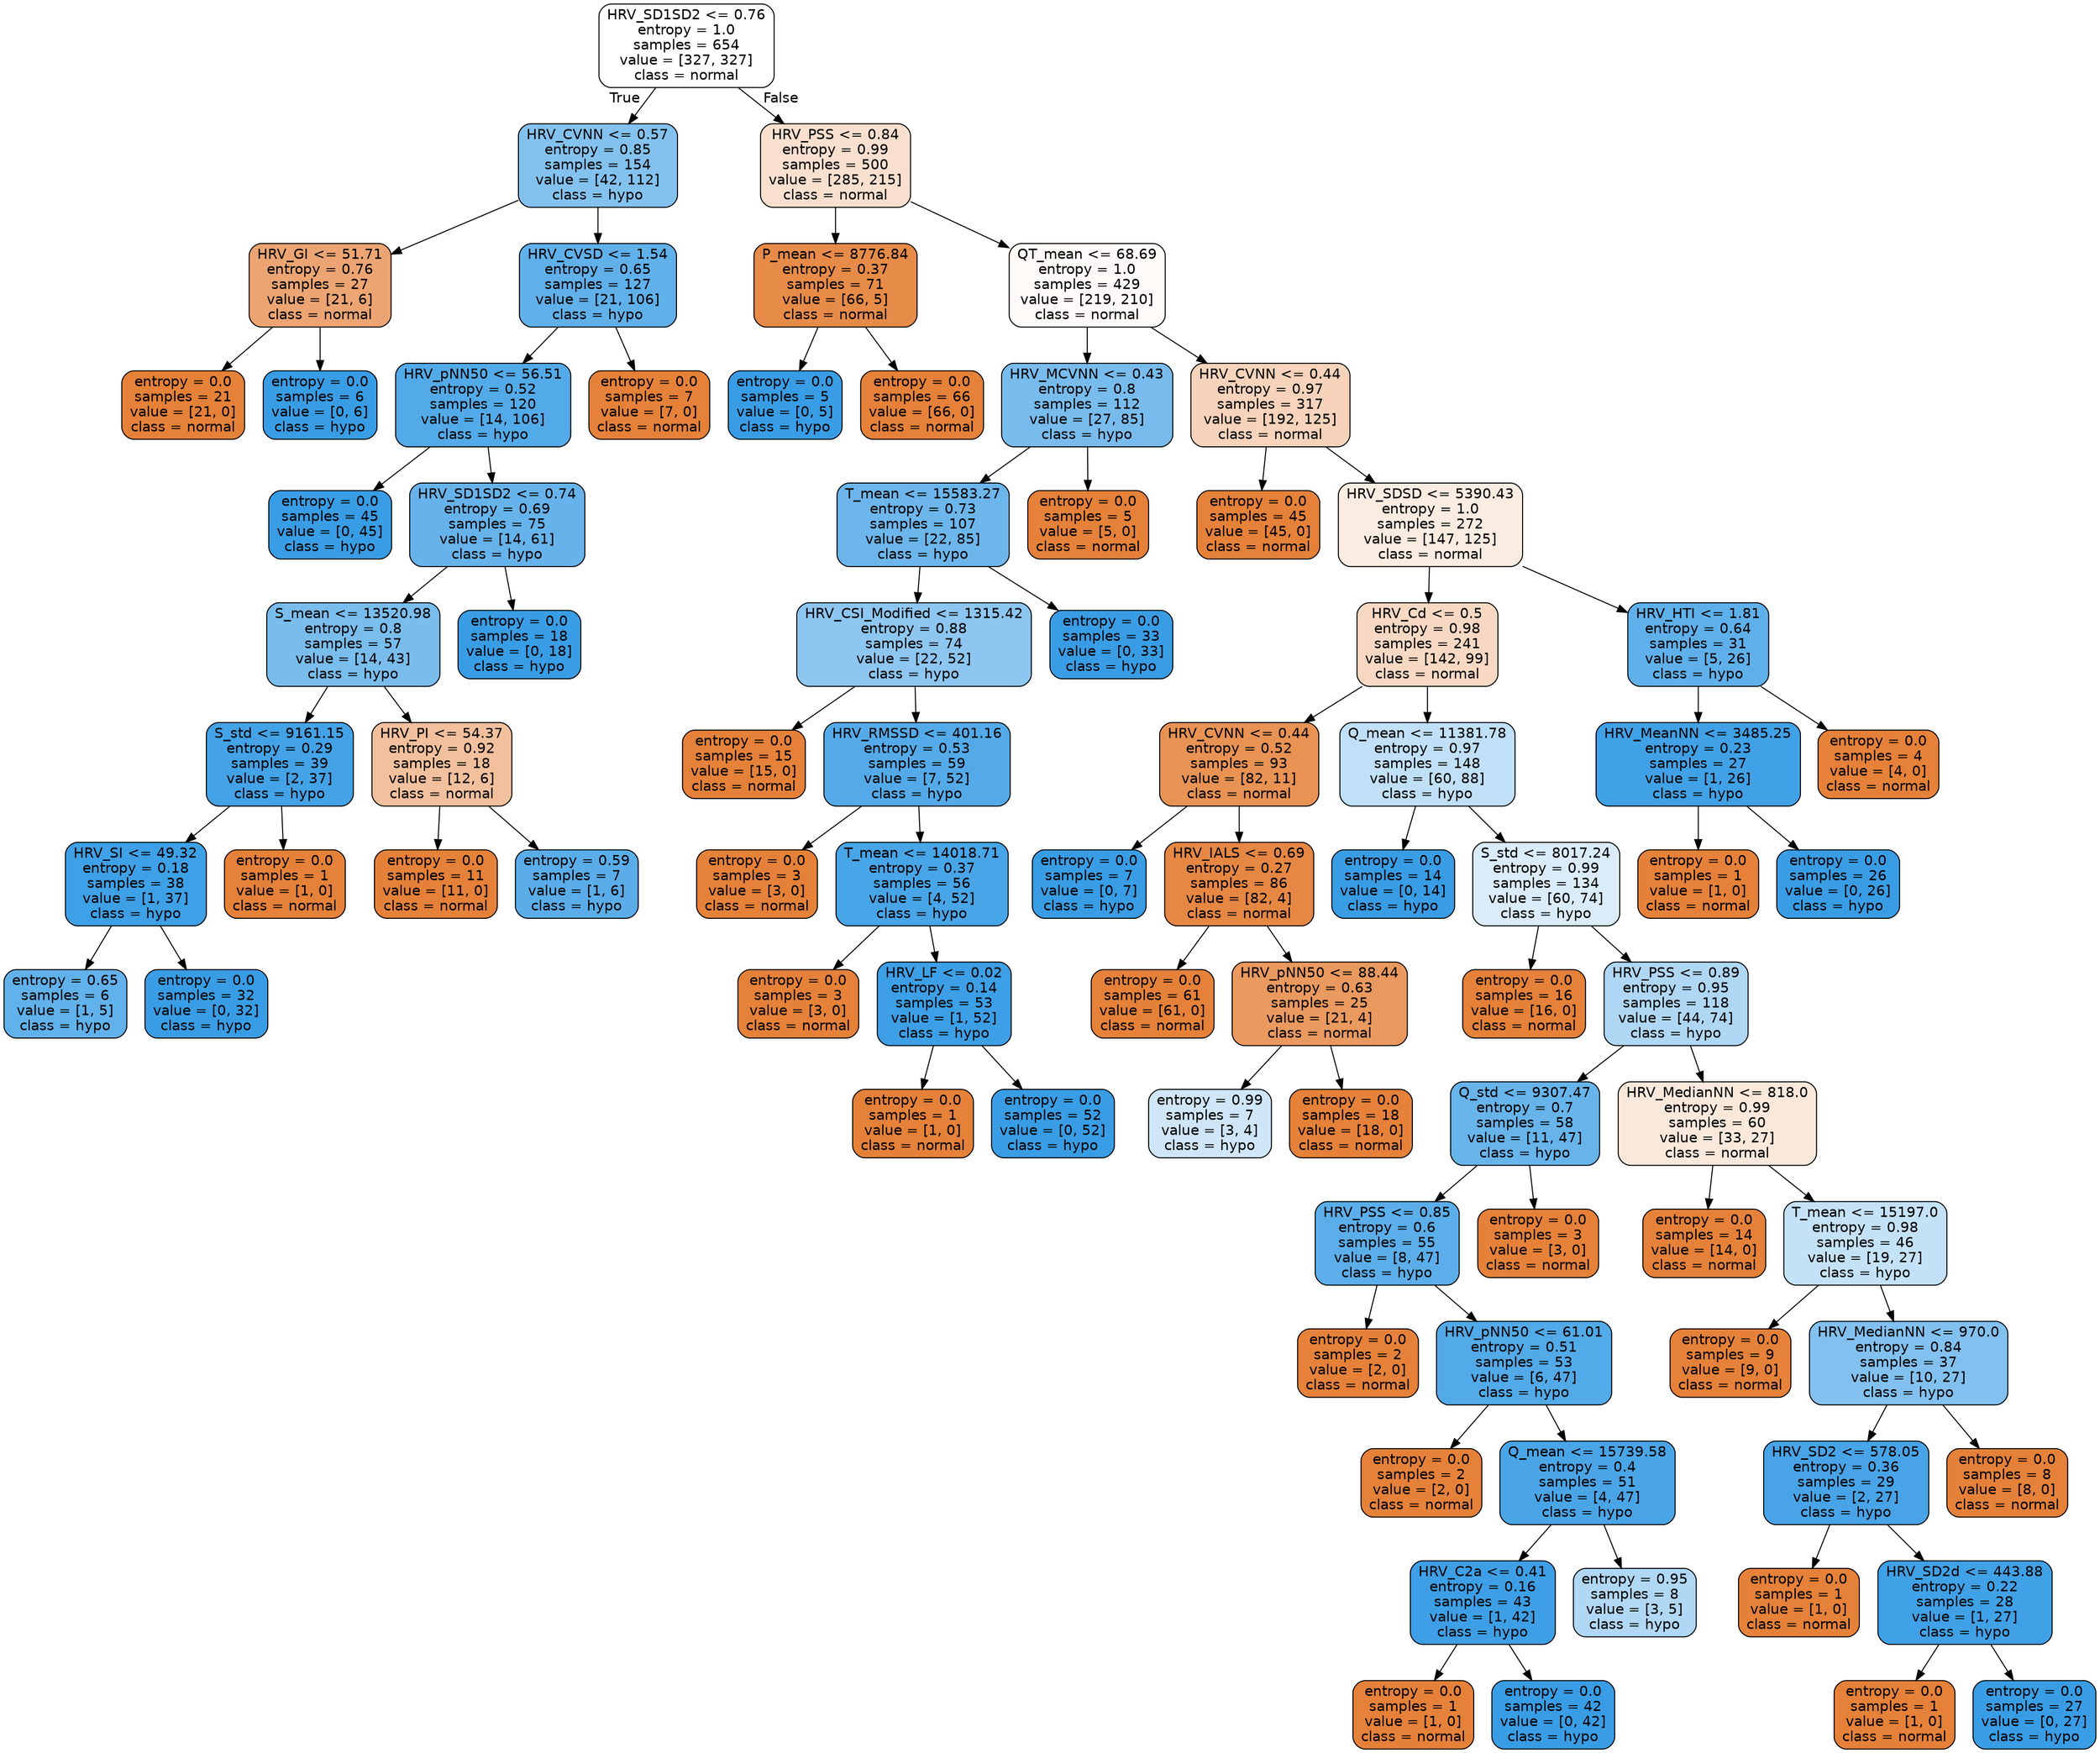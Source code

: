 digraph Tree {
node [shape=box, style="filled, rounded", color="black", fontname=helvetica] ;
edge [fontname=helvetica] ;
0 [label="HRV_SD1SD2 <= 0.76\nentropy = 1.0\nsamples = 654\nvalue = [327, 327]\nclass = normal", fillcolor="#ffffff"] ;
1 [label="HRV_CVNN <= 0.57\nentropy = 0.85\nsamples = 154\nvalue = [42, 112]\nclass = hypo", fillcolor="#83c2ef"] ;
0 -> 1 [labeldistance=2.5, labelangle=45, headlabel="True"] ;
2 [label="HRV_GI <= 51.71\nentropy = 0.76\nsamples = 27\nvalue = [21, 6]\nclass = normal", fillcolor="#eca572"] ;
1 -> 2 ;
3 [label="entropy = 0.0\nsamples = 21\nvalue = [21, 0]\nclass = normal", fillcolor="#e58139"] ;
2 -> 3 ;
4 [label="entropy = 0.0\nsamples = 6\nvalue = [0, 6]\nclass = hypo", fillcolor="#399de5"] ;
2 -> 4 ;
5 [label="HRV_CVSD <= 1.54\nentropy = 0.65\nsamples = 127\nvalue = [21, 106]\nclass = hypo", fillcolor="#60b0ea"] ;
1 -> 5 ;
6 [label="HRV_pNN50 <= 56.51\nentropy = 0.52\nsamples = 120\nvalue = [14, 106]\nclass = hypo", fillcolor="#53aae8"] ;
5 -> 6 ;
7 [label="entropy = 0.0\nsamples = 45\nvalue = [0, 45]\nclass = hypo", fillcolor="#399de5"] ;
6 -> 7 ;
8 [label="HRV_SD1SD2 <= 0.74\nentropy = 0.69\nsamples = 75\nvalue = [14, 61]\nclass = hypo", fillcolor="#66b3eb"] ;
6 -> 8 ;
9 [label="S_mean <= 13520.98\nentropy = 0.8\nsamples = 57\nvalue = [14, 43]\nclass = hypo", fillcolor="#79bded"] ;
8 -> 9 ;
10 [label="S_std <= 9161.15\nentropy = 0.29\nsamples = 39\nvalue = [2, 37]\nclass = hypo", fillcolor="#44a2e6"] ;
9 -> 10 ;
11 [label="HRV_SI <= 49.32\nentropy = 0.18\nsamples = 38\nvalue = [1, 37]\nclass = hypo", fillcolor="#3ea0e6"] ;
10 -> 11 ;
12 [label="entropy = 0.65\nsamples = 6\nvalue = [1, 5]\nclass = hypo", fillcolor="#61b1ea"] ;
11 -> 12 ;
13 [label="entropy = 0.0\nsamples = 32\nvalue = [0, 32]\nclass = hypo", fillcolor="#399de5"] ;
11 -> 13 ;
14 [label="entropy = 0.0\nsamples = 1\nvalue = [1, 0]\nclass = normal", fillcolor="#e58139"] ;
10 -> 14 ;
15 [label="HRV_PI <= 54.37\nentropy = 0.92\nsamples = 18\nvalue = [12, 6]\nclass = normal", fillcolor="#f2c09c"] ;
9 -> 15 ;
16 [label="entropy = 0.0\nsamples = 11\nvalue = [11, 0]\nclass = normal", fillcolor="#e58139"] ;
15 -> 16 ;
17 [label="entropy = 0.59\nsamples = 7\nvalue = [1, 6]\nclass = hypo", fillcolor="#5aade9"] ;
15 -> 17 ;
18 [label="entropy = 0.0\nsamples = 18\nvalue = [0, 18]\nclass = hypo", fillcolor="#399de5"] ;
8 -> 18 ;
19 [label="entropy = 0.0\nsamples = 7\nvalue = [7, 0]\nclass = normal", fillcolor="#e58139"] ;
5 -> 19 ;
20 [label="HRV_PSS <= 0.84\nentropy = 0.99\nsamples = 500\nvalue = [285, 215]\nclass = normal", fillcolor="#f9e0ce"] ;
0 -> 20 [labeldistance=2.5, labelangle=-45, headlabel="False"] ;
21 [label="P_mean <= 8776.84\nentropy = 0.37\nsamples = 71\nvalue = [66, 5]\nclass = normal", fillcolor="#e78b48"] ;
20 -> 21 ;
22 [label="entropy = 0.0\nsamples = 5\nvalue = [0, 5]\nclass = hypo", fillcolor="#399de5"] ;
21 -> 22 ;
23 [label="entropy = 0.0\nsamples = 66\nvalue = [66, 0]\nclass = normal", fillcolor="#e58139"] ;
21 -> 23 ;
24 [label="QT_mean <= 68.69\nentropy = 1.0\nsamples = 429\nvalue = [219, 210]\nclass = normal", fillcolor="#fefaf7"] ;
20 -> 24 ;
25 [label="HRV_MCVNN <= 0.43\nentropy = 0.8\nsamples = 112\nvalue = [27, 85]\nclass = hypo", fillcolor="#78bced"] ;
24 -> 25 ;
26 [label="T_mean <= 15583.27\nentropy = 0.73\nsamples = 107\nvalue = [22, 85]\nclass = hypo", fillcolor="#6cb6ec"] ;
25 -> 26 ;
27 [label="HRV_CSI_Modified <= 1315.42\nentropy = 0.88\nsamples = 74\nvalue = [22, 52]\nclass = hypo", fillcolor="#8dc6f0"] ;
26 -> 27 ;
28 [label="entropy = 0.0\nsamples = 15\nvalue = [15, 0]\nclass = normal", fillcolor="#e58139"] ;
27 -> 28 ;
29 [label="HRV_RMSSD <= 401.16\nentropy = 0.53\nsamples = 59\nvalue = [7, 52]\nclass = hypo", fillcolor="#54aae8"] ;
27 -> 29 ;
30 [label="entropy = 0.0\nsamples = 3\nvalue = [3, 0]\nclass = normal", fillcolor="#e58139"] ;
29 -> 30 ;
31 [label="T_mean <= 14018.71\nentropy = 0.37\nsamples = 56\nvalue = [4, 52]\nclass = hypo", fillcolor="#48a5e7"] ;
29 -> 31 ;
32 [label="entropy = 0.0\nsamples = 3\nvalue = [3, 0]\nclass = normal", fillcolor="#e58139"] ;
31 -> 32 ;
33 [label="HRV_LF <= 0.02\nentropy = 0.14\nsamples = 53\nvalue = [1, 52]\nclass = hypo", fillcolor="#3d9fe6"] ;
31 -> 33 ;
34 [label="entropy = 0.0\nsamples = 1\nvalue = [1, 0]\nclass = normal", fillcolor="#e58139"] ;
33 -> 34 ;
35 [label="entropy = 0.0\nsamples = 52\nvalue = [0, 52]\nclass = hypo", fillcolor="#399de5"] ;
33 -> 35 ;
36 [label="entropy = 0.0\nsamples = 33\nvalue = [0, 33]\nclass = hypo", fillcolor="#399de5"] ;
26 -> 36 ;
37 [label="entropy = 0.0\nsamples = 5\nvalue = [5, 0]\nclass = normal", fillcolor="#e58139"] ;
25 -> 37 ;
38 [label="HRV_CVNN <= 0.44\nentropy = 0.97\nsamples = 317\nvalue = [192, 125]\nclass = normal", fillcolor="#f6d3ba"] ;
24 -> 38 ;
39 [label="entropy = 0.0\nsamples = 45\nvalue = [45, 0]\nclass = normal", fillcolor="#e58139"] ;
38 -> 39 ;
40 [label="HRV_SDSD <= 5390.43\nentropy = 1.0\nsamples = 272\nvalue = [147, 125]\nclass = normal", fillcolor="#fbece1"] ;
38 -> 40 ;
41 [label="HRV_Cd <= 0.5\nentropy = 0.98\nsamples = 241\nvalue = [142, 99]\nclass = normal", fillcolor="#f7d9c3"] ;
40 -> 41 ;
42 [label="HRV_CVNN <= 0.44\nentropy = 0.52\nsamples = 93\nvalue = [82, 11]\nclass = normal", fillcolor="#e89254"] ;
41 -> 42 ;
43 [label="entropy = 0.0\nsamples = 7\nvalue = [0, 7]\nclass = hypo", fillcolor="#399de5"] ;
42 -> 43 ;
44 [label="HRV_IALS <= 0.69\nentropy = 0.27\nsamples = 86\nvalue = [82, 4]\nclass = normal", fillcolor="#e68743"] ;
42 -> 44 ;
45 [label="entropy = 0.0\nsamples = 61\nvalue = [61, 0]\nclass = normal", fillcolor="#e58139"] ;
44 -> 45 ;
46 [label="HRV_pNN50 <= 88.44\nentropy = 0.63\nsamples = 25\nvalue = [21, 4]\nclass = normal", fillcolor="#ea995f"] ;
44 -> 46 ;
47 [label="entropy = 0.99\nsamples = 7\nvalue = [3, 4]\nclass = hypo", fillcolor="#cee6f8"] ;
46 -> 47 ;
48 [label="entropy = 0.0\nsamples = 18\nvalue = [18, 0]\nclass = normal", fillcolor="#e58139"] ;
46 -> 48 ;
49 [label="Q_mean <= 11381.78\nentropy = 0.97\nsamples = 148\nvalue = [60, 88]\nclass = hypo", fillcolor="#c0e0f7"] ;
41 -> 49 ;
50 [label="entropy = 0.0\nsamples = 14\nvalue = [0, 14]\nclass = hypo", fillcolor="#399de5"] ;
49 -> 50 ;
51 [label="S_std <= 8017.24\nentropy = 0.99\nsamples = 134\nvalue = [60, 74]\nclass = hypo", fillcolor="#daecfa"] ;
49 -> 51 ;
52 [label="entropy = 0.0\nsamples = 16\nvalue = [16, 0]\nclass = normal", fillcolor="#e58139"] ;
51 -> 52 ;
53 [label="HRV_PSS <= 0.89\nentropy = 0.95\nsamples = 118\nvalue = [44, 74]\nclass = hypo", fillcolor="#afd7f4"] ;
51 -> 53 ;
54 [label="Q_std <= 9307.47\nentropy = 0.7\nsamples = 58\nvalue = [11, 47]\nclass = hypo", fillcolor="#67b4eb"] ;
53 -> 54 ;
55 [label="HRV_PSS <= 0.85\nentropy = 0.6\nsamples = 55\nvalue = [8, 47]\nclass = hypo", fillcolor="#5baee9"] ;
54 -> 55 ;
56 [label="entropy = 0.0\nsamples = 2\nvalue = [2, 0]\nclass = normal", fillcolor="#e58139"] ;
55 -> 56 ;
57 [label="HRV_pNN50 <= 61.01\nentropy = 0.51\nsamples = 53\nvalue = [6, 47]\nclass = hypo", fillcolor="#52aae8"] ;
55 -> 57 ;
58 [label="entropy = 0.0\nsamples = 2\nvalue = [2, 0]\nclass = normal", fillcolor="#e58139"] ;
57 -> 58 ;
59 [label="Q_mean <= 15739.58\nentropy = 0.4\nsamples = 51\nvalue = [4, 47]\nclass = hypo", fillcolor="#4aa5e7"] ;
57 -> 59 ;
60 [label="HRV_C2a <= 0.41\nentropy = 0.16\nsamples = 43\nvalue = [1, 42]\nclass = hypo", fillcolor="#3e9fe6"] ;
59 -> 60 ;
61 [label="entropy = 0.0\nsamples = 1\nvalue = [1, 0]\nclass = normal", fillcolor="#e58139"] ;
60 -> 61 ;
62 [label="entropy = 0.0\nsamples = 42\nvalue = [0, 42]\nclass = hypo", fillcolor="#399de5"] ;
60 -> 62 ;
63 [label="entropy = 0.95\nsamples = 8\nvalue = [3, 5]\nclass = hypo", fillcolor="#b0d8f5"] ;
59 -> 63 ;
64 [label="entropy = 0.0\nsamples = 3\nvalue = [3, 0]\nclass = normal", fillcolor="#e58139"] ;
54 -> 64 ;
65 [label="HRV_MedianNN <= 818.0\nentropy = 0.99\nsamples = 60\nvalue = [33, 27]\nclass = normal", fillcolor="#fae8db"] ;
53 -> 65 ;
66 [label="entropy = 0.0\nsamples = 14\nvalue = [14, 0]\nclass = normal", fillcolor="#e58139"] ;
65 -> 66 ;
67 [label="T_mean <= 15197.0\nentropy = 0.98\nsamples = 46\nvalue = [19, 27]\nclass = hypo", fillcolor="#c4e2f7"] ;
65 -> 67 ;
68 [label="entropy = 0.0\nsamples = 9\nvalue = [9, 0]\nclass = normal", fillcolor="#e58139"] ;
67 -> 68 ;
69 [label="HRV_MedianNN <= 970.0\nentropy = 0.84\nsamples = 37\nvalue = [10, 27]\nclass = hypo", fillcolor="#82c1ef"] ;
67 -> 69 ;
70 [label="HRV_SD2 <= 578.05\nentropy = 0.36\nsamples = 29\nvalue = [2, 27]\nclass = hypo", fillcolor="#48a4e7"] ;
69 -> 70 ;
71 [label="entropy = 0.0\nsamples = 1\nvalue = [1, 0]\nclass = normal", fillcolor="#e58139"] ;
70 -> 71 ;
72 [label="HRV_SD2d <= 443.88\nentropy = 0.22\nsamples = 28\nvalue = [1, 27]\nclass = hypo", fillcolor="#40a1e6"] ;
70 -> 72 ;
73 [label="entropy = 0.0\nsamples = 1\nvalue = [1, 0]\nclass = normal", fillcolor="#e58139"] ;
72 -> 73 ;
74 [label="entropy = 0.0\nsamples = 27\nvalue = [0, 27]\nclass = hypo", fillcolor="#399de5"] ;
72 -> 74 ;
75 [label="entropy = 0.0\nsamples = 8\nvalue = [8, 0]\nclass = normal", fillcolor="#e58139"] ;
69 -> 75 ;
76 [label="HRV_HTI <= 1.81\nentropy = 0.64\nsamples = 31\nvalue = [5, 26]\nclass = hypo", fillcolor="#5fb0ea"] ;
40 -> 76 ;
77 [label="HRV_MeanNN <= 3485.25\nentropy = 0.23\nsamples = 27\nvalue = [1, 26]\nclass = hypo", fillcolor="#41a1e6"] ;
76 -> 77 ;
78 [label="entropy = 0.0\nsamples = 1\nvalue = [1, 0]\nclass = normal", fillcolor="#e58139"] ;
77 -> 78 ;
79 [label="entropy = 0.0\nsamples = 26\nvalue = [0, 26]\nclass = hypo", fillcolor="#399de5"] ;
77 -> 79 ;
80 [label="entropy = 0.0\nsamples = 4\nvalue = [4, 0]\nclass = normal", fillcolor="#e58139"] ;
76 -> 80 ;
}